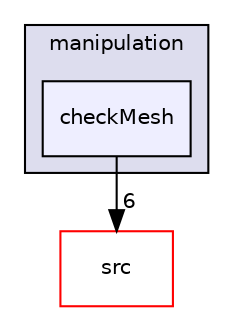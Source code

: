 digraph "applications/utilities/mesh/manipulation/checkMesh" {
  bgcolor=transparent;
  compound=true
  node [ fontsize="10", fontname="Helvetica"];
  edge [ labelfontsize="10", labelfontname="Helvetica"];
  subgraph clusterdir_15449a1ef4a09517cc5e2efa6b11565e {
    graph [ bgcolor="#ddddee", pencolor="black", label="manipulation" fontname="Helvetica", fontsize="10", URL="dir_15449a1ef4a09517cc5e2efa6b11565e.html"]
  dir_8780d0ad10ee6dc283a6db7c7bd75e1c [shape=box, label="checkMesh", style="filled", fillcolor="#eeeeff", pencolor="black", URL="dir_8780d0ad10ee6dc283a6db7c7bd75e1c.html"];
  }
  dir_68267d1309a1af8e8297ef4c3efbcdba [shape=box label="src" color="red" URL="dir_68267d1309a1af8e8297ef4c3efbcdba.html"];
  dir_8780d0ad10ee6dc283a6db7c7bd75e1c->dir_68267d1309a1af8e8297ef4c3efbcdba [headlabel="6", labeldistance=1.5 headhref="dir_000573_000736.html"];
}
